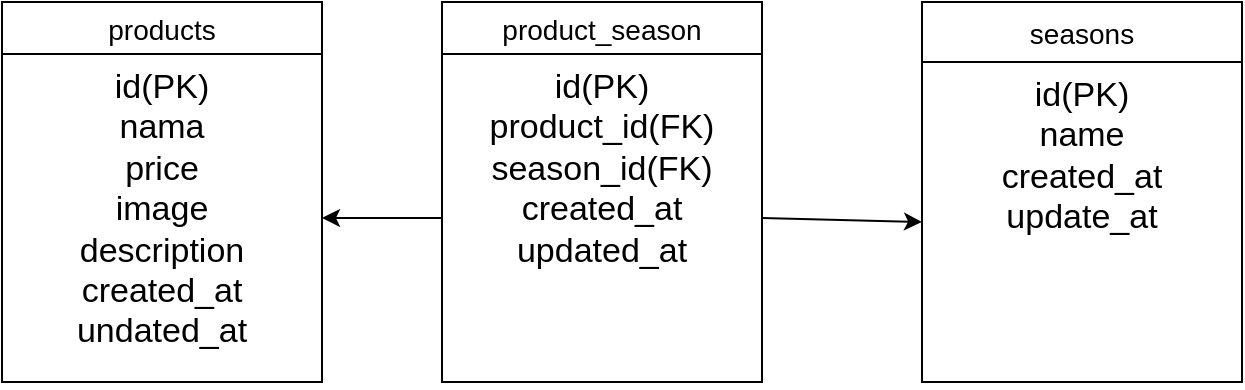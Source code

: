 <mxfile>
    <diagram id="eVWYGt4qLAn13Lw1NK23" name="ページ1">
        <mxGraphModel dx="832" dy="563" grid="1" gridSize="10" guides="1" tooltips="1" connect="1" arrows="1" fold="1" page="1" pageScale="1" pageWidth="827" pageHeight="1169" math="0" shadow="0">
            <root>
                <mxCell id="0"/>
                <mxCell id="1" parent="0"/>
                <mxCell id="29" value="" style="edgeStyle=none;html=1;" edge="1" parent="1">
                    <mxGeometry relative="1" as="geometry">
                        <mxPoint x="92.5" y="76" as="sourcePoint"/>
                        <mxPoint x="92.5" y="76" as="targetPoint"/>
                    </mxGeometry>
                </mxCell>
                <mxCell id="30" value="products" style="swimlane;fontStyle=0;childLayout=stackLayout;horizontal=1;startSize=26;horizontalStack=0;resizeParent=1;resizeParentMax=0;resizeLast=0;collapsible=1;marginBottom=0;align=center;fontSize=14;" vertex="1" parent="1">
                    <mxGeometry x="20" y="20" width="160" height="190" as="geometry"/>
                </mxCell>
                <mxCell id="33" value="&lt;div&gt;&lt;font style=&quot;font-size: 17px;&quot;&gt;id(PK)&lt;/font&gt;&lt;/div&gt;&lt;div&gt;&lt;font style=&quot;font-size: 17px;&quot;&gt;nama&lt;/font&gt;&lt;/div&gt;&lt;div&gt;&lt;font style=&quot;font-size: 17px;&quot;&gt;price&lt;/font&gt;&lt;/div&gt;&lt;div&gt;&lt;font style=&quot;font-size: 17px;&quot;&gt;image&lt;/font&gt;&lt;/div&gt;&lt;div&gt;&lt;font style=&quot;font-size: 17px;&quot;&gt;description&lt;/font&gt;&lt;/div&gt;&lt;div&gt;&lt;font style=&quot;font-size: 17px;&quot;&gt;created_at&lt;/font&gt;&lt;/div&gt;&lt;div&gt;&lt;font style=&quot;font-size: 17px;&quot;&gt;undated_at&lt;/font&gt;&lt;/div&gt;" style="text;strokeColor=none;fillColor=none;spacingLeft=4;spacingRight=4;overflow=hidden;rotatable=0;points=[[0,0.5],[1,0.5]];portConstraint=eastwest;fontSize=12;whiteSpace=wrap;html=1;align=center;" vertex="1" parent="30">
                    <mxGeometry y="26" width="160" height="164" as="geometry"/>
                </mxCell>
                <mxCell id="36" value="product_season" style="swimlane;fontStyle=0;childLayout=stackLayout;horizontal=1;startSize=26;horizontalStack=0;resizeParent=1;resizeParentMax=0;resizeLast=0;collapsible=1;marginBottom=0;align=center;fontSize=14;" vertex="1" parent="1">
                    <mxGeometry x="240" y="20" width="160" height="190" as="geometry"/>
                </mxCell>
                <mxCell id="39" value="&lt;font style=&quot;font-size: 17px;&quot;&gt;id(PK)&lt;/font&gt;&lt;div&gt;&lt;font style=&quot;font-size: 17px;&quot;&gt;product_id(FK)&lt;/font&gt;&lt;/div&gt;&lt;div&gt;&lt;font style=&quot;font-size: 17px;&quot;&gt;season_id(FK)&lt;/font&gt;&lt;/div&gt;&lt;div&gt;&lt;font style=&quot;font-size: 17px;&quot;&gt;created_at&lt;/font&gt;&lt;/div&gt;&lt;div&gt;&lt;font style=&quot;font-size: 17px;&quot;&gt;updated_at&lt;/font&gt;&lt;/div&gt;" style="text;strokeColor=none;fillColor=none;spacingLeft=4;spacingRight=4;overflow=hidden;rotatable=0;points=[[0,0.5],[1,0.5]];portConstraint=eastwest;fontSize=12;whiteSpace=wrap;html=1;align=center;" vertex="1" parent="36">
                    <mxGeometry y="26" width="160" height="164" as="geometry"/>
                </mxCell>
                <mxCell id="40" value="" style="edgeStyle=none;html=1;" edge="1" parent="1" source="39" target="33">
                    <mxGeometry relative="1" as="geometry"/>
                </mxCell>
                <mxCell id="42" value="seasons" style="swimlane;fontStyle=0;childLayout=stackLayout;horizontal=1;startSize=30;horizontalStack=0;resizeParent=1;resizeParentMax=0;resizeLast=0;collapsible=1;marginBottom=0;align=center;fontSize=14;" vertex="1" parent="1">
                    <mxGeometry x="480" y="20" width="160" height="190" as="geometry"/>
                </mxCell>
                <mxCell id="43" value="&lt;font style=&quot;font-size: 17px;&quot;&gt;id(PK)&lt;/font&gt;&lt;div&gt;&lt;font style=&quot;font-size: 17px;&quot;&gt;name&lt;/font&gt;&lt;/div&gt;&lt;div&gt;&lt;font style=&quot;font-size: 17px;&quot;&gt;created_at&lt;/font&gt;&lt;/div&gt;&lt;div&gt;&lt;font style=&quot;font-size: 17px;&quot;&gt;update_at&lt;/font&gt;&lt;/div&gt;" style="text;strokeColor=none;fillColor=none;spacingLeft=4;spacingRight=4;overflow=hidden;rotatable=0;points=[[0,0.5],[1,0.5]];portConstraint=eastwest;fontSize=12;whiteSpace=wrap;html=1;align=center;" vertex="1" parent="42">
                    <mxGeometry y="30" width="160" height="160" as="geometry"/>
                </mxCell>
                <mxCell id="47" style="edgeStyle=none;html=1;exitX=1;exitY=0.5;exitDx=0;exitDy=0;entryX=0;entryY=0.5;entryDx=0;entryDy=0;" edge="1" parent="1" source="39" target="43">
                    <mxGeometry relative="1" as="geometry"/>
                </mxCell>
            </root>
        </mxGraphModel>
    </diagram>
</mxfile>